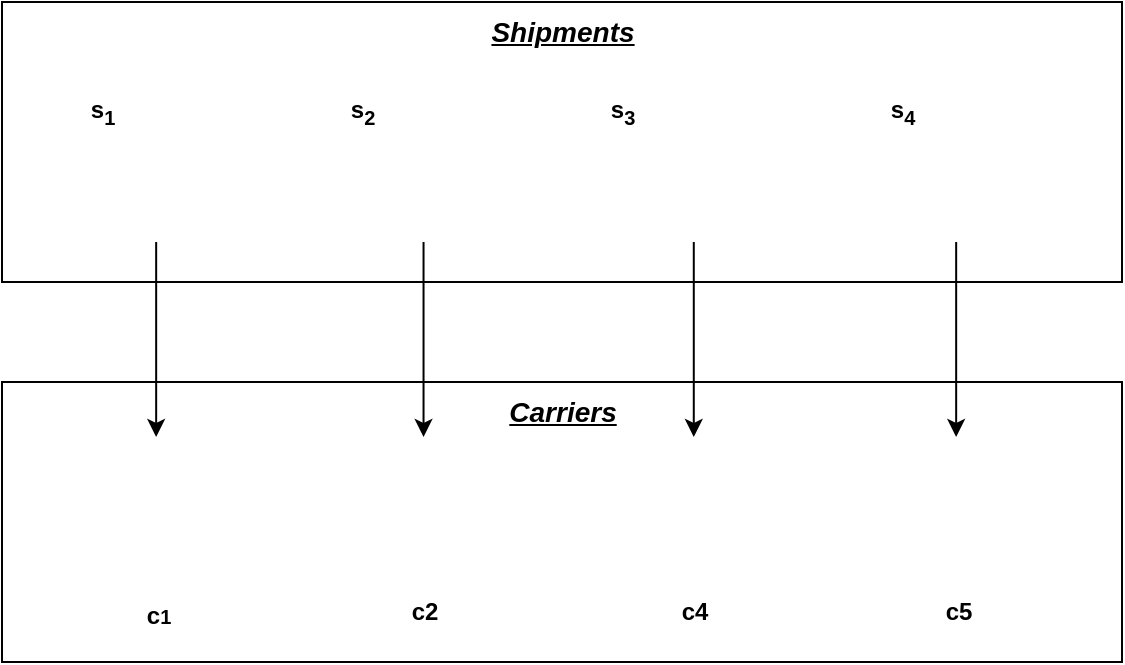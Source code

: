 <mxfile version="27.0.6">
  <diagram name="Page-1" id="V66jjtAIcyRsQLiRkZYL">
    <mxGraphModel dx="1115" dy="444" grid="1" gridSize="10" guides="1" tooltips="1" connect="1" arrows="1" fold="1" page="1" pageScale="1" pageWidth="300" pageHeight="500" math="0" shadow="0">
      <root>
        <mxCell id="0" />
        <mxCell id="1" parent="0" />
        <mxCell id="elJnN8FyRu267nW9WN58-1" value="" style="rounded=0;whiteSpace=wrap;html=1;" vertex="1" parent="1">
          <mxGeometry x="-280" y="85" width="560" height="140" as="geometry" />
        </mxCell>
        <mxCell id="elJnN8FyRu267nW9WN58-2" value="" style="rounded=0;whiteSpace=wrap;html=1;" vertex="1" parent="1">
          <mxGeometry x="-280" y="275" width="560" height="140" as="geometry" />
        </mxCell>
        <mxCell id="elJnN8FyRu267nW9WN58-5" value="" style="shape=image;verticalLabelPosition=bottom;labelBackgroundColor=default;verticalAlign=top;aspect=fixed;imageAspect=0;image=https://static.thenounproject.com/png/47752-200.png;" vertex="1" parent="1">
          <mxGeometry x="-260" y="97.5" width="115" height="115" as="geometry" />
        </mxCell>
        <mxCell id="elJnN8FyRu267nW9WN58-6" value="" style="shape=image;verticalLabelPosition=bottom;labelBackgroundColor=default;verticalAlign=top;aspect=fixed;imageAspect=0;image=https://static.thenounproject.com/png/47752-200.png;" vertex="1" parent="1">
          <mxGeometry x="-130" y="97.5" width="115" height="115" as="geometry" />
        </mxCell>
        <mxCell id="elJnN8FyRu267nW9WN58-7" value="" style="shape=image;verticalLabelPosition=bottom;labelBackgroundColor=default;verticalAlign=top;aspect=fixed;imageAspect=0;image=https://static.thenounproject.com/png/47752-200.png;" vertex="1" parent="1">
          <mxGeometry x="2.5" y="97.5" width="115" height="115" as="geometry" />
        </mxCell>
        <mxCell id="elJnN8FyRu267nW9WN58-8" value="" style="shape=image;verticalLabelPosition=bottom;labelBackgroundColor=default;verticalAlign=top;aspect=fixed;imageAspect=0;image=https://static.thenounproject.com/png/47752-200.png;" vertex="1" parent="1">
          <mxGeometry x="140" y="97.5" width="115" height="115" as="geometry" />
        </mxCell>
        <mxCell id="elJnN8FyRu267nW9WN58-10" value="&lt;i&gt;&lt;u&gt;&lt;font style=&quot;font-size: 14px;&quot;&gt;Shipments&lt;/font&gt;&lt;/u&gt;&lt;/i&gt;" style="text;html=1;align=center;verticalAlign=middle;resizable=0;points=[];autosize=1;strokeColor=none;fillColor=none;fontStyle=1" vertex="1" parent="1">
          <mxGeometry x="-45" y="85" width="90" height="30" as="geometry" />
        </mxCell>
        <mxCell id="elJnN8FyRu267nW9WN58-12" value="s&lt;sub&gt;1&lt;/sub&gt;" style="text;html=1;align=center;verticalAlign=middle;resizable=0;points=[];autosize=1;strokeColor=none;fillColor=none;fontStyle=1" vertex="1" parent="1">
          <mxGeometry x="-250" y="125" width="40" height="30" as="geometry" />
        </mxCell>
        <mxCell id="elJnN8FyRu267nW9WN58-13" value="s&lt;sub&gt;2&lt;/sub&gt;" style="text;html=1;align=center;verticalAlign=middle;resizable=0;points=[];autosize=1;strokeColor=none;fillColor=none;fontStyle=1" vertex="1" parent="1">
          <mxGeometry x="-120" y="125" width="40" height="30" as="geometry" />
        </mxCell>
        <mxCell id="elJnN8FyRu267nW9WN58-14" value="s&lt;sub&gt;3&lt;/sub&gt;" style="text;html=1;align=center;verticalAlign=middle;resizable=0;points=[];autosize=1;strokeColor=none;fillColor=none;fontStyle=1" vertex="1" parent="1">
          <mxGeometry x="10" y="125" width="40" height="30" as="geometry" />
        </mxCell>
        <mxCell id="elJnN8FyRu267nW9WN58-15" value="s&lt;sub&gt;4&lt;/sub&gt;" style="text;html=1;align=center;verticalAlign=middle;resizable=0;points=[];autosize=1;strokeColor=none;fillColor=none;fontStyle=1" vertex="1" parent="1">
          <mxGeometry x="150" y="125" width="40" height="30" as="geometry" />
        </mxCell>
        <mxCell id="elJnN8FyRu267nW9WN58-16" value="" style="shape=image;verticalLabelPosition=bottom;labelBackgroundColor=default;verticalAlign=top;aspect=fixed;imageAspect=0;image=https://img.freepik.com/premium-vector/vector-icon-cargo-truck-truck-icon-vector-free-delivery-icon_971593-333.jpg;" vertex="1" parent="1">
          <mxGeometry x="-253.69" y="310" width="102.38" height="70" as="geometry" />
        </mxCell>
        <mxCell id="elJnN8FyRu267nW9WN58-17" value="" style="shape=image;verticalLabelPosition=bottom;labelBackgroundColor=default;verticalAlign=top;aspect=fixed;imageAspect=0;image=https://img.freepik.com/premium-vector/vector-icon-cargo-truck-truck-icon-vector-free-delivery-icon_971593-333.jpg;" vertex="1" parent="1">
          <mxGeometry x="-120" y="310" width="102.38" height="70" as="geometry" />
        </mxCell>
        <mxCell id="elJnN8FyRu267nW9WN58-18" value="" style="shape=image;verticalLabelPosition=bottom;labelBackgroundColor=default;verticalAlign=top;aspect=fixed;imageAspect=0;image=https://img.freepik.com/premium-vector/vector-icon-cargo-truck-truck-icon-vector-free-delivery-icon_971593-333.jpg;" vertex="1" parent="1">
          <mxGeometry x="15.12" y="310" width="102.38" height="70" as="geometry" />
        </mxCell>
        <mxCell id="elJnN8FyRu267nW9WN58-19" value="" style="shape=image;verticalLabelPosition=bottom;labelBackgroundColor=default;verticalAlign=top;aspect=fixed;imageAspect=0;image=https://img.freepik.com/premium-vector/vector-icon-cargo-truck-truck-icon-vector-free-delivery-icon_971593-333.jpg;" vertex="1" parent="1">
          <mxGeometry x="146.31" y="310" width="102.38" height="70" as="geometry" />
        </mxCell>
        <mxCell id="elJnN8FyRu267nW9WN58-20" value="&lt;sub&gt;&lt;span style=&quot;font-size: 12px;&quot;&gt;c&lt;/span&gt;1&lt;/sub&gt;" style="text;html=1;align=center;verticalAlign=middle;resizable=0;points=[];autosize=1;strokeColor=none;fillColor=none;fontStyle=1" vertex="1" parent="1">
          <mxGeometry x="-222.5" y="375" width="40" height="30" as="geometry" />
        </mxCell>
        <mxCell id="elJnN8FyRu267nW9WN58-21" value="c2" style="text;html=1;align=center;verticalAlign=middle;resizable=0;points=[];autosize=1;strokeColor=none;fillColor=none;fontStyle=1" vertex="1" parent="1">
          <mxGeometry x="-88.81" y="375" width="40" height="30" as="geometry" />
        </mxCell>
        <mxCell id="elJnN8FyRu267nW9WN58-22" value="c4" style="text;html=1;align=center;verticalAlign=middle;resizable=0;points=[];autosize=1;strokeColor=none;fillColor=none;fontStyle=1" vertex="1" parent="1">
          <mxGeometry x="46.31" y="375" width="40" height="30" as="geometry" />
        </mxCell>
        <mxCell id="elJnN8FyRu267nW9WN58-23" value="c5" style="text;html=1;align=center;verticalAlign=middle;resizable=0;points=[];autosize=1;strokeColor=none;fillColor=none;fontStyle=1" vertex="1" parent="1">
          <mxGeometry x="177.5" y="375" width="40" height="30" as="geometry" />
        </mxCell>
        <mxCell id="elJnN8FyRu267nW9WN58-24" value="&lt;span style=&quot;font-size: 14px;&quot;&gt;&lt;i&gt;&lt;u&gt;Carriers&lt;/u&gt;&lt;/i&gt;&lt;/span&gt;" style="text;html=1;align=center;verticalAlign=middle;resizable=0;points=[];autosize=1;strokeColor=none;fillColor=none;fontStyle=1" vertex="1" parent="1">
          <mxGeometry x="-35" y="275" width="70" height="30" as="geometry" />
        </mxCell>
        <mxCell id="elJnN8FyRu267nW9WN58-25" value="" style="endArrow=classic;html=1;rounded=0;exitX=0.5;exitY=1;exitDx=0;exitDy=0;entryX=0.5;entryY=0;entryDx=0;entryDy=0;" edge="1" parent="1">
          <mxGeometry width="50" height="50" relative="1" as="geometry">
            <mxPoint x="-202.92" y="205" as="sourcePoint" />
            <mxPoint x="-202.92" y="302.5" as="targetPoint" />
          </mxGeometry>
        </mxCell>
        <mxCell id="elJnN8FyRu267nW9WN58-26" value="" style="endArrow=classic;html=1;rounded=0;exitX=0.5;exitY=1;exitDx=0;exitDy=0;entryX=0.5;entryY=0;entryDx=0;entryDy=0;" edge="1" parent="1">
          <mxGeometry width="50" height="50" relative="1" as="geometry">
            <mxPoint x="-69.23" y="205" as="sourcePoint" />
            <mxPoint x="-69.23" y="302.5" as="targetPoint" />
          </mxGeometry>
        </mxCell>
        <mxCell id="elJnN8FyRu267nW9WN58-27" value="" style="endArrow=classic;html=1;rounded=0;exitX=0.5;exitY=1;exitDx=0;exitDy=0;entryX=0.5;entryY=0;entryDx=0;entryDy=0;" edge="1" parent="1">
          <mxGeometry width="50" height="50" relative="1" as="geometry">
            <mxPoint x="65.89" y="205" as="sourcePoint" />
            <mxPoint x="65.89" y="302.5" as="targetPoint" />
          </mxGeometry>
        </mxCell>
        <mxCell id="elJnN8FyRu267nW9WN58-28" value="" style="endArrow=classic;html=1;rounded=0;exitX=0.5;exitY=1;exitDx=0;exitDy=0;entryX=0.5;entryY=0;entryDx=0;entryDy=0;" edge="1" parent="1">
          <mxGeometry width="50" height="50" relative="1" as="geometry">
            <mxPoint x="197.08" y="205" as="sourcePoint" />
            <mxPoint x="197.08" y="302.5" as="targetPoint" />
          </mxGeometry>
        </mxCell>
      </root>
    </mxGraphModel>
  </diagram>
</mxfile>
